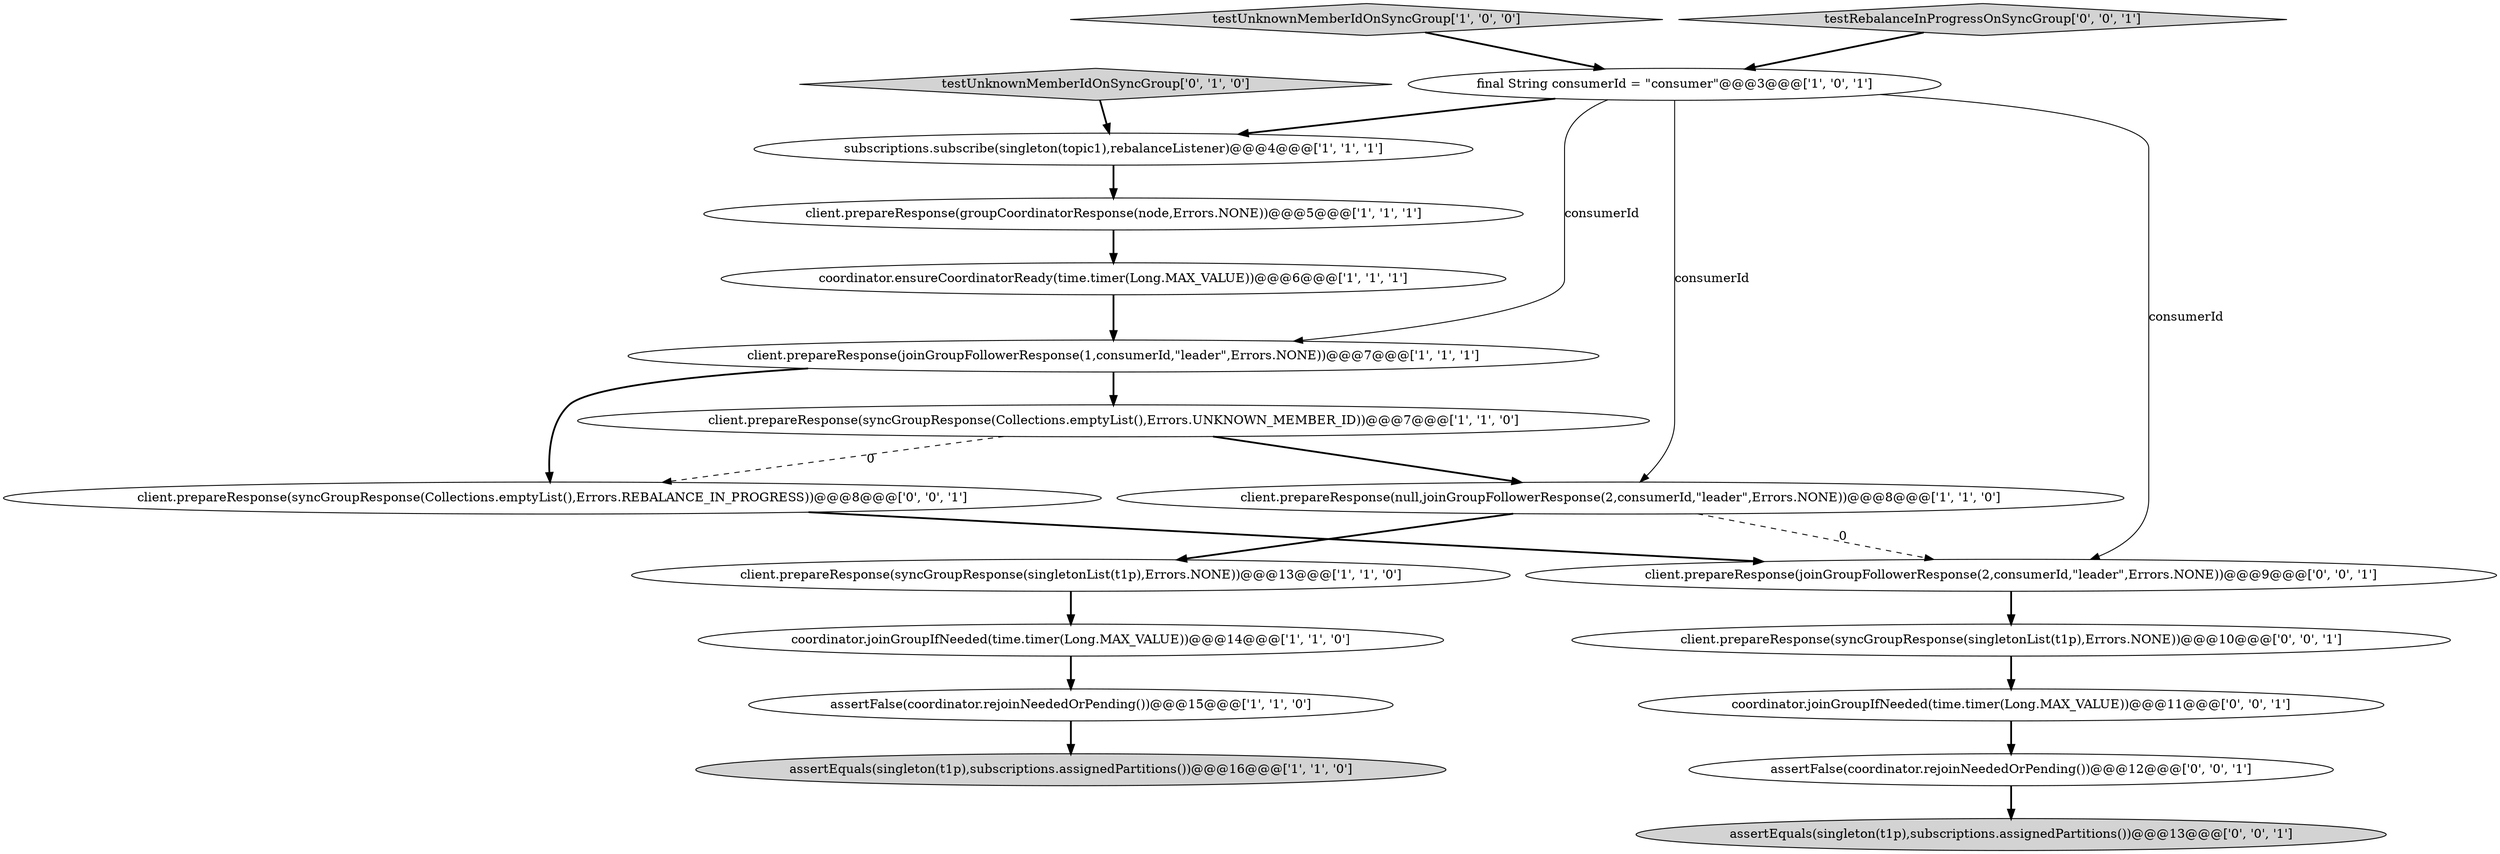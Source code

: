 digraph {
10 [style = filled, label = "client.prepareResponse(joinGroupFollowerResponse(1,consumerId,\"leader\",Errors.NONE))@@@7@@@['1', '1', '1']", fillcolor = white, shape = ellipse image = "AAA0AAABBB1BBB"];
3 [style = filled, label = "final String consumerId = \"consumer\"@@@3@@@['1', '0', '1']", fillcolor = white, shape = ellipse image = "AAA0AAABBB1BBB"];
0 [style = filled, label = "client.prepareResponse(groupCoordinatorResponse(node,Errors.NONE))@@@5@@@['1', '1', '1']", fillcolor = white, shape = ellipse image = "AAA0AAABBB1BBB"];
7 [style = filled, label = "coordinator.joinGroupIfNeeded(time.timer(Long.MAX_VALUE))@@@14@@@['1', '1', '0']", fillcolor = white, shape = ellipse image = "AAA0AAABBB1BBB"];
1 [style = filled, label = "assertEquals(singleton(t1p),subscriptions.assignedPartitions())@@@16@@@['1', '1', '0']", fillcolor = lightgray, shape = ellipse image = "AAA0AAABBB1BBB"];
2 [style = filled, label = "testUnknownMemberIdOnSyncGroup['1', '0', '0']", fillcolor = lightgray, shape = diamond image = "AAA0AAABBB1BBB"];
17 [style = filled, label = "testRebalanceInProgressOnSyncGroup['0', '0', '1']", fillcolor = lightgray, shape = diamond image = "AAA0AAABBB3BBB"];
4 [style = filled, label = "assertFalse(coordinator.rejoinNeededOrPending())@@@15@@@['1', '1', '0']", fillcolor = white, shape = ellipse image = "AAA0AAABBB1BBB"];
13 [style = filled, label = "client.prepareResponse(joinGroupFollowerResponse(2,consumerId,\"leader\",Errors.NONE))@@@9@@@['0', '0', '1']", fillcolor = white, shape = ellipse image = "AAA0AAABBB3BBB"];
12 [style = filled, label = "testUnknownMemberIdOnSyncGroup['0', '1', '0']", fillcolor = lightgray, shape = diamond image = "AAA0AAABBB2BBB"];
5 [style = filled, label = "coordinator.ensureCoordinatorReady(time.timer(Long.MAX_VALUE))@@@6@@@['1', '1', '1']", fillcolor = white, shape = ellipse image = "AAA0AAABBB1BBB"];
9 [style = filled, label = "client.prepareResponse(null,joinGroupFollowerResponse(2,consumerId,\"leader\",Errors.NONE))@@@8@@@['1', '1', '0']", fillcolor = white, shape = ellipse image = "AAA0AAABBB1BBB"];
11 [style = filled, label = "client.prepareResponse(syncGroupResponse(Collections.emptyList(),Errors.UNKNOWN_MEMBER_ID))@@@7@@@['1', '1', '0']", fillcolor = white, shape = ellipse image = "AAA0AAABBB1BBB"];
15 [style = filled, label = "client.prepareResponse(syncGroupResponse(singletonList(t1p),Errors.NONE))@@@10@@@['0', '0', '1']", fillcolor = white, shape = ellipse image = "AAA0AAABBB3BBB"];
16 [style = filled, label = "coordinator.joinGroupIfNeeded(time.timer(Long.MAX_VALUE))@@@11@@@['0', '0', '1']", fillcolor = white, shape = ellipse image = "AAA0AAABBB3BBB"];
8 [style = filled, label = "subscriptions.subscribe(singleton(topic1),rebalanceListener)@@@4@@@['1', '1', '1']", fillcolor = white, shape = ellipse image = "AAA0AAABBB1BBB"];
18 [style = filled, label = "assertEquals(singleton(t1p),subscriptions.assignedPartitions())@@@13@@@['0', '0', '1']", fillcolor = lightgray, shape = ellipse image = "AAA0AAABBB3BBB"];
19 [style = filled, label = "assertFalse(coordinator.rejoinNeededOrPending())@@@12@@@['0', '0', '1']", fillcolor = white, shape = ellipse image = "AAA0AAABBB3BBB"];
6 [style = filled, label = "client.prepareResponse(syncGroupResponse(singletonList(t1p),Errors.NONE))@@@13@@@['1', '1', '0']", fillcolor = white, shape = ellipse image = "AAA0AAABBB1BBB"];
14 [style = filled, label = "client.prepareResponse(syncGroupResponse(Collections.emptyList(),Errors.REBALANCE_IN_PROGRESS))@@@8@@@['0', '0', '1']", fillcolor = white, shape = ellipse image = "AAA0AAABBB3BBB"];
5->10 [style = bold, label=""];
19->18 [style = bold, label=""];
3->10 [style = solid, label="consumerId"];
3->13 [style = solid, label="consumerId"];
10->14 [style = bold, label=""];
2->3 [style = bold, label=""];
7->4 [style = bold, label=""];
16->19 [style = bold, label=""];
11->9 [style = bold, label=""];
15->16 [style = bold, label=""];
9->6 [style = bold, label=""];
8->0 [style = bold, label=""];
12->8 [style = bold, label=""];
3->8 [style = bold, label=""];
11->14 [style = dashed, label="0"];
9->13 [style = dashed, label="0"];
3->9 [style = solid, label="consumerId"];
17->3 [style = bold, label=""];
4->1 [style = bold, label=""];
13->15 [style = bold, label=""];
14->13 [style = bold, label=""];
6->7 [style = bold, label=""];
0->5 [style = bold, label=""];
10->11 [style = bold, label=""];
}
